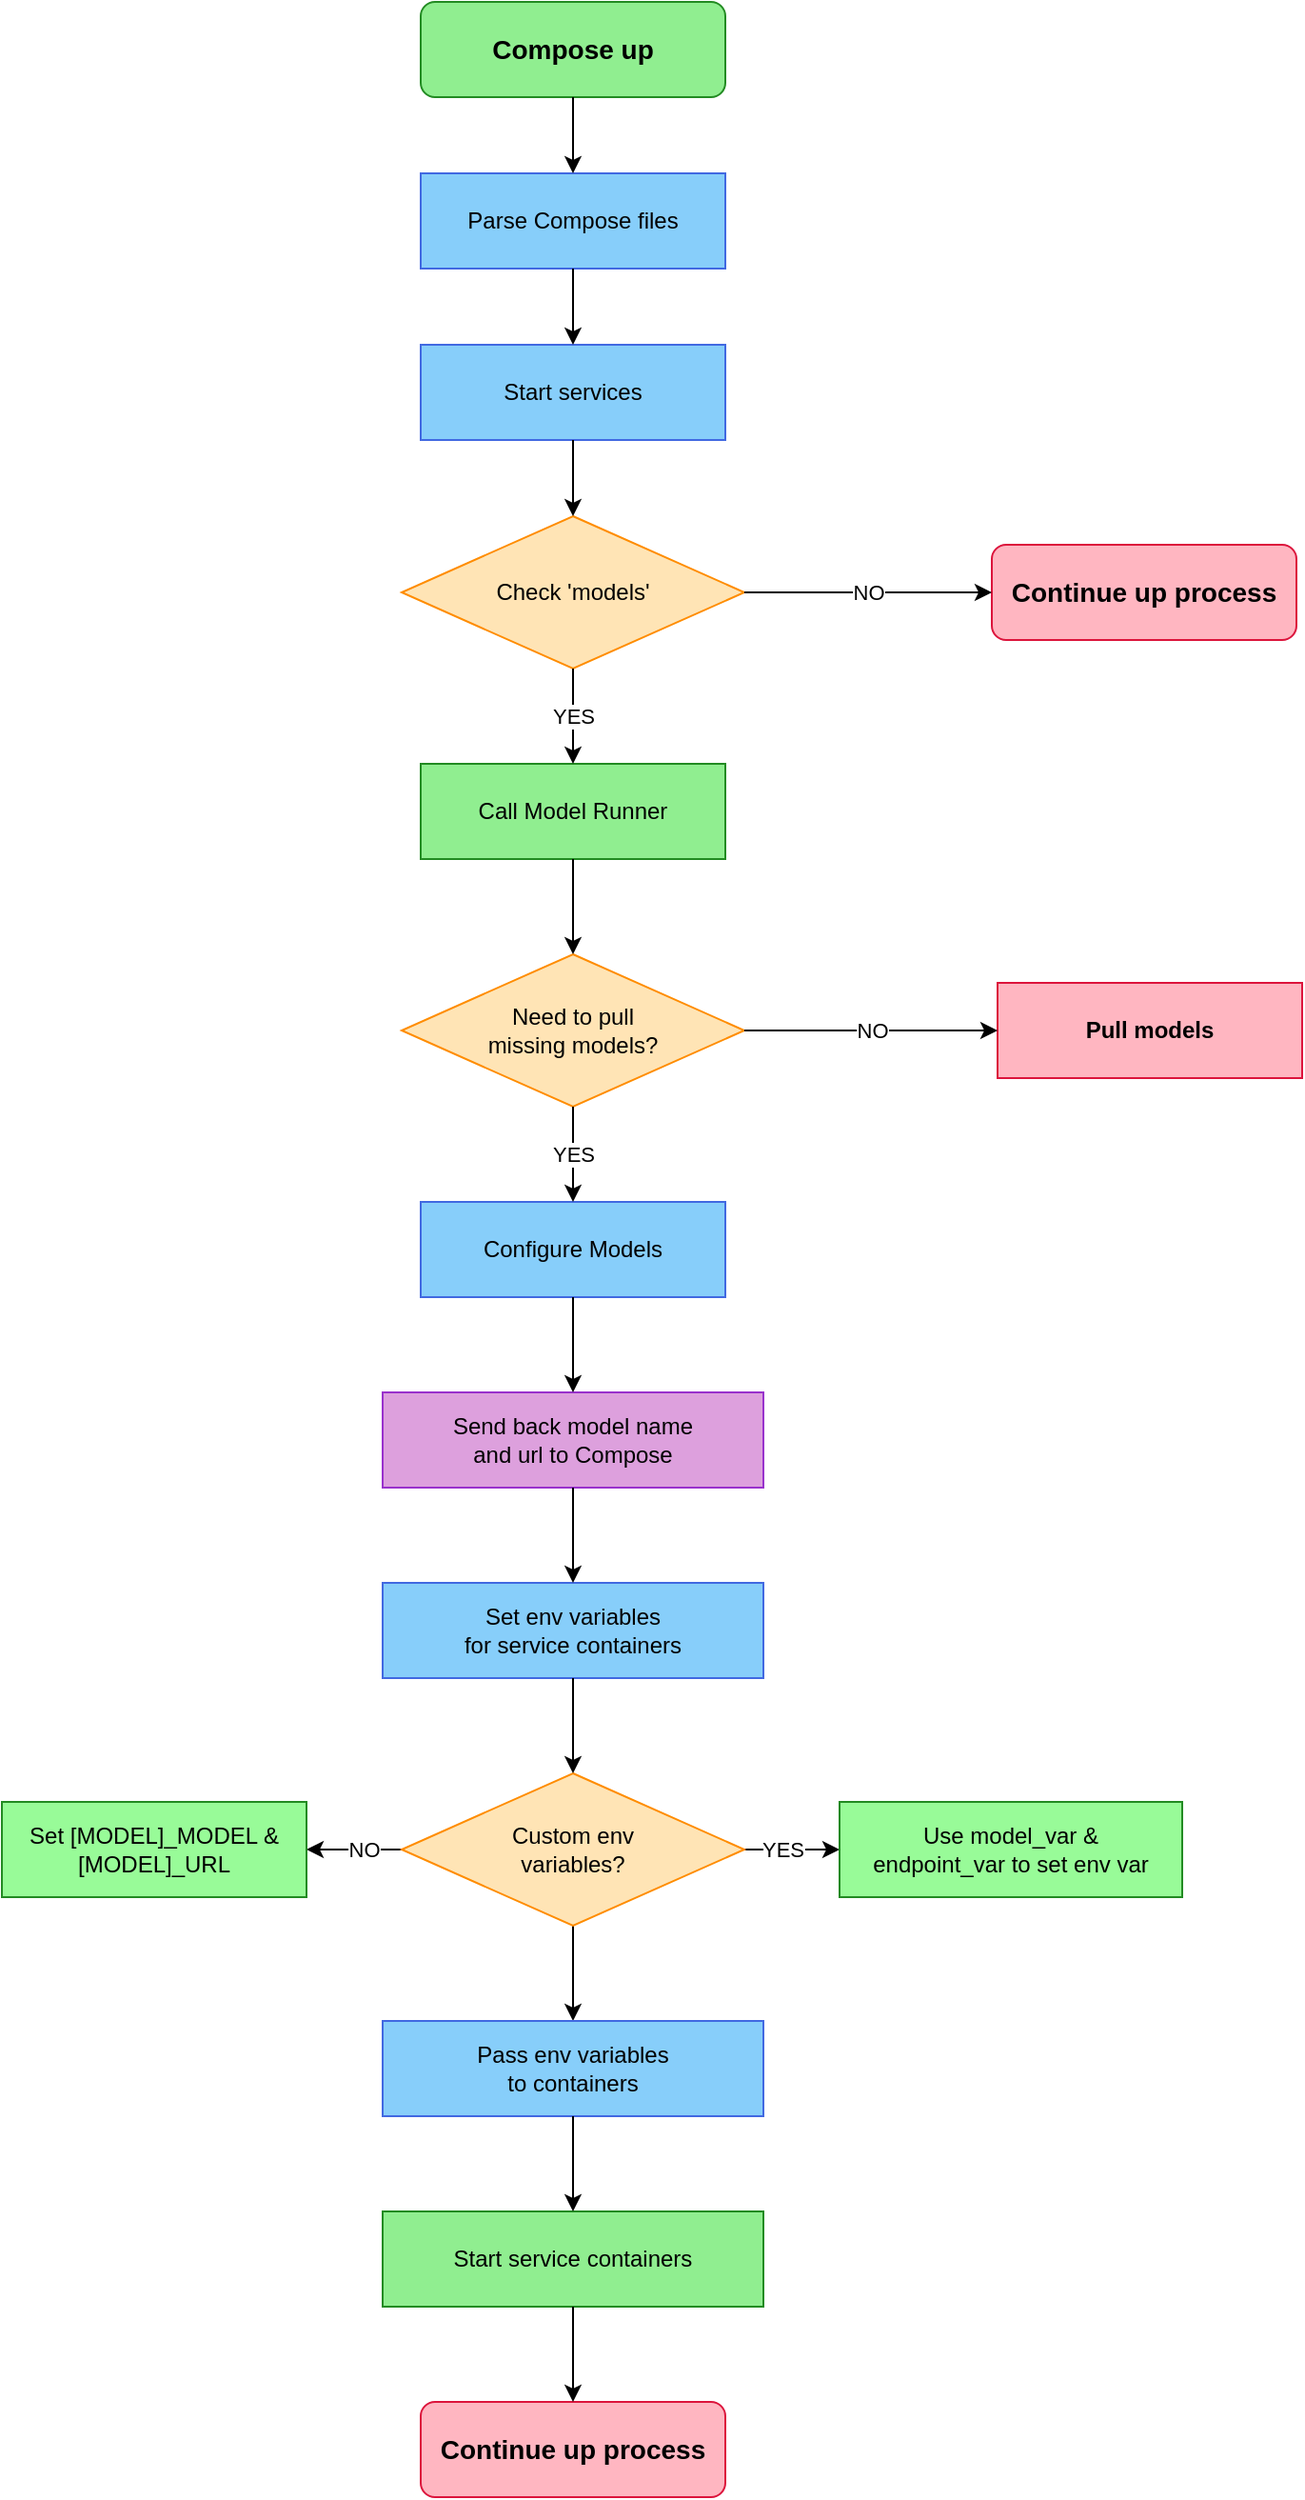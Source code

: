 <mxfile>
    <diagram name="Compose Model Management" id="compose-flow">
        <mxGraphModel dx="781" dy="637" grid="1" gridSize="10" guides="1" tooltips="1" connect="1" arrows="1" fold="1" page="1" pageScale="1" pageWidth="1169" pageHeight="827" math="0" shadow="0">
            <root>
                <mxCell id="0"/>
                <mxCell id="1" parent="0"/>
                <mxCell id="start" value="Compose up" style="rounded=1;whiteSpace=wrap;html=1;fillColor=#90EE90;strokeColor=#228B22;fontSize=14;fontStyle=1;" parent="1" vertex="1">
                    <mxGeometry x="500" y="40" width="160" height="50" as="geometry"/>
                </mxCell>
                <mxCell id="parse" value="Parse Compose files" style="rounded=0;whiteSpace=wrap;html=1;fillColor=#87CEFA;strokeColor=#4169E1;fontSize=12;" parent="1" vertex="1">
                    <mxGeometry x="500" y="130" width="160" height="50" as="geometry"/>
                </mxCell>
                <mxCell id="startSvc" value="Start services" style="rounded=0;whiteSpace=wrap;html=1;fillColor=#87CEFA;strokeColor=#4169E1;fontSize=12;" parent="1" vertex="1">
                    <mxGeometry x="500" y="220" width="160" height="50" as="geometry"/>
                </mxCell>
                <mxCell id="checkModels" value="Check &#39;models&#39;" style="rhombus;whiteSpace=wrap;html=1;fillColor=#FFE4B5;strokeColor=#FF8C00;fontSize=12;" parent="1" vertex="1">
                    <mxGeometry x="490" y="310" width="180" height="80" as="geometry"/>
                </mxCell>
                <mxCell id="continueNo" value="Continue up process" style="rounded=1;whiteSpace=wrap;html=1;fillColor=#FFB6C1;strokeColor=#DC143C;fontSize=14;fontStyle=1;" parent="1" vertex="1">
                    <mxGeometry x="800" y="325" width="160" height="50" as="geometry"/>
                </mxCell>
                <mxCell id="callMDR" value="Call Model Runner" style="rounded=0;whiteSpace=wrap;html=1;fillColor=#90EE90;strokeColor=#228B22;fontSize=12;" parent="1" vertex="1">
                    <mxGeometry x="500" y="440" width="160" height="50" as="geometry"/>
                </mxCell>
                <mxCell id="checkPull" value="Need to pull&lt;br&gt;missing models?" style="rhombus;whiteSpace=wrap;html=1;fillColor=#FFE4B5;strokeColor=#FF8C00;fontSize=12;" parent="1" vertex="1">
                    <mxGeometry x="490" y="540" width="180" height="80" as="geometry"/>
                </mxCell>
                <mxCell id="pullModels" value="Pull models" style="rounded=0;whiteSpace=wrap;html=1;fillColor=#FFB6C1;strokeColor=#DC143C;fontSize=12;fontStyle=1" parent="1" vertex="1">
                    <mxGeometry x="803" y="555" width="160" height="50" as="geometry"/>
                </mxCell>
                <mxCell id="configModels" value="Configure Models" style="rounded=0;whiteSpace=wrap;html=1;fillColor=#87CEFA;strokeColor=#4169E1;fontSize=12;" parent="1" vertex="1">
                    <mxGeometry x="500" y="670" width="160" height="50" as="geometry"/>
                </mxCell>
                <mxCell id="sendInfo" value="Send back model name&lt;br&gt;and url to Compose" style="rounded=0;whiteSpace=wrap;html=1;fillColor=#DDA0DD;strokeColor=#9932CC;fontSize=12;" parent="1" vertex="1">
                    <mxGeometry x="480" y="770" width="200" height="50" as="geometry"/>
                </mxCell>
                <mxCell id="prepareEnv" value="Set env variables&lt;br&gt;for service containers" style="rounded=0;whiteSpace=wrap;html=1;fillColor=#87CEFA;strokeColor=#4169E1;fontSize=12;" parent="1" vertex="1">
                    <mxGeometry x="480" y="870" width="200" height="50" as="geometry"/>
                </mxCell>
                <mxCell id="6" value="" style="edgeStyle=none;html=1;" edge="1" parent="1" source="checkCustom" target="passEnvs">
                    <mxGeometry relative="1" as="geometry"/>
                </mxCell>
                <mxCell id="8" value="" style="edgeStyle=none;html=1;" edge="1" parent="1" source="checkCustom" target="setDefault">
                    <mxGeometry relative="1" as="geometry"/>
                </mxCell>
                <mxCell id="11" value="NO" style="edgeLabel;html=1;align=center;verticalAlign=middle;resizable=0;points=[];" vertex="1" connectable="0" parent="8">
                    <mxGeometry x="-0.48" relative="1" as="geometry">
                        <mxPoint x="-7" as="offset"/>
                    </mxGeometry>
                </mxCell>
                <mxCell id="9" value="" style="edgeStyle=none;html=1;" edge="1" parent="1" source="checkCustom" target="setCustom">
                    <mxGeometry relative="1" as="geometry"/>
                </mxCell>
                <mxCell id="10" value="YES" style="edgeLabel;html=1;align=center;verticalAlign=middle;resizable=0;points=[];" vertex="1" connectable="0" parent="9">
                    <mxGeometry x="-0.32" y="-3" relative="1" as="geometry">
                        <mxPoint x="3" y="-3" as="offset"/>
                    </mxGeometry>
                </mxCell>
                <mxCell id="checkCustom" value="Custom env&lt;br&gt;variables?" style="rhombus;whiteSpace=wrap;html=1;fillColor=#FFE4B5;strokeColor=#FF8C00;fontSize=12;" parent="1" vertex="1">
                    <mxGeometry x="490" y="970" width="180" height="80" as="geometry"/>
                </mxCell>
                <mxCell id="setDefault" value="Set [MODEL]_MODEL &amp;&lt;br&gt;[MODEL]_URL" style="rounded=0;whiteSpace=wrap;html=1;fillColor=#98FB98;strokeColor=#228B22;fontSize=12;" parent="1" vertex="1">
                    <mxGeometry x="280" y="985" width="160" height="50" as="geometry"/>
                </mxCell>
                <mxCell id="setCustom" value="Use model_var &amp;&lt;br&gt;endpoint_var to set env var" style="rounded=0;whiteSpace=wrap;html=1;fillColor=#98FB98;strokeColor=#228B22;fontSize=12;" parent="1" vertex="1">
                    <mxGeometry x="720" y="985" width="180" height="50" as="geometry"/>
                </mxCell>
                <mxCell id="passEnvs" value="Pass env variables&lt;br&gt;to containers" style="rounded=0;whiteSpace=wrap;html=1;fillColor=#87CEFA;strokeColor=#4169E1;fontSize=12;" parent="1" vertex="1">
                    <mxGeometry x="480" y="1100" width="200" height="50" as="geometry"/>
                </mxCell>
                <mxCell id="startContainers" value="Start service containers" style="rounded=0;whiteSpace=wrap;html=1;fillColor=#90EE90;strokeColor=#228B22;fontSize=12;" parent="1" vertex="1">
                    <mxGeometry x="480" y="1200" width="200" height="50" as="geometry"/>
                </mxCell>
                <mxCell id="continueFinal" value="Continue up process" style="rounded=1;whiteSpace=wrap;html=1;fillColor=#FFB6C1;strokeColor=#DC143C;fontSize=14;fontStyle=1;" parent="1" vertex="1">
                    <mxGeometry x="500" y="1300" width="160" height="50" as="geometry"/>
                </mxCell>
                <mxCell id="arrow1" value="" style="edgeStyle=orthogonalEdgeStyle;rounded=0;orthogonalLoop=1;jettySize=auto;html=1;" parent="1" source="start" target="parse" edge="1">
                    <mxGeometry relative="1" as="geometry"/>
                </mxCell>
                <mxCell id="arrow2" value="" style="edgeStyle=orthogonalEdgeStyle;rounded=0;orthogonalLoop=1;jettySize=auto;html=1;" parent="1" source="parse" target="startSvc" edge="1">
                    <mxGeometry relative="1" as="geometry"/>
                </mxCell>
                <mxCell id="arrow3" value="" style="edgeStyle=orthogonalEdgeStyle;rounded=0;orthogonalLoop=1;jettySize=auto;html=1;" parent="1" source="startSvc" target="checkModels" edge="1">
                    <mxGeometry relative="1" as="geometry"/>
                </mxCell>
                <mxCell id="arrow4" value="NO" style="edgeStyle=orthogonalEdgeStyle;rounded=0;orthogonalLoop=1;jettySize=auto;html=1;startArrow=none;startFill=0;" parent="1" source="checkModels" target="continueNo" edge="1">
                    <mxGeometry relative="1" as="geometry"/>
                </mxCell>
                <mxCell id="arrow5" value="YES" style="edgeStyle=orthogonalEdgeStyle;rounded=0;orthogonalLoop=1;jettySize=auto;html=1;startArrow=none;startFill=0;" parent="1" source="checkModels" target="callMDR" edge="1">
                    <mxGeometry relative="1" as="geometry"/>
                </mxCell>
                <mxCell id="arrow6" value="" style="edgeStyle=orthogonalEdgeStyle;rounded=0;orthogonalLoop=1;jettySize=auto;html=1;" parent="1" source="callMDR" target="checkPull" edge="1">
                    <mxGeometry relative="1" as="geometry"/>
                </mxCell>
                <mxCell id="arrow7" value="NO" style="edgeStyle=orthogonalEdgeStyle;rounded=0;orthogonalLoop=1;jettySize=auto;html=1;" parent="1" source="checkPull" target="pullModels" edge="1">
                    <mxGeometry relative="1" as="geometry"/>
                </mxCell>
                <mxCell id="arrow8" value="YES" style="edgeStyle=orthogonalEdgeStyle;rounded=0;orthogonalLoop=1;jettySize=auto;html=1;startArrow=none;startFill=0;" parent="1" source="checkPull" target="configModels" edge="1">
                    <mxGeometry relative="1" as="geometry"/>
                </mxCell>
                <mxCell id="arrow10" value="" style="edgeStyle=orthogonalEdgeStyle;rounded=0;orthogonalLoop=1;jettySize=auto;html=1;" parent="1" source="configModels" target="sendInfo" edge="1">
                    <mxGeometry relative="1" as="geometry"/>
                </mxCell>
                <mxCell id="arrow11" value="" style="edgeStyle=orthogonalEdgeStyle;rounded=0;orthogonalLoop=1;jettySize=auto;html=1;" parent="1" source="sendInfo" target="prepareEnv" edge="1">
                    <mxGeometry relative="1" as="geometry"/>
                </mxCell>
                <mxCell id="arrow12" value="" style="edgeStyle=orthogonalEdgeStyle;rounded=0;orthogonalLoop=1;jettySize=auto;html=1;" parent="1" source="prepareEnv" target="checkCustom" edge="1">
                    <mxGeometry relative="1" as="geometry"/>
                </mxCell>
                <mxCell id="arrow17" value="" style="edgeStyle=orthogonalEdgeStyle;rounded=0;orthogonalLoop=1;jettySize=auto;html=1;" parent="1" source="passEnvs" target="startContainers" edge="1">
                    <mxGeometry relative="1" as="geometry"/>
                </mxCell>
                <mxCell id="arrow18" value="" style="edgeStyle=orthogonalEdgeStyle;rounded=0;orthogonalLoop=1;jettySize=auto;html=1;" parent="1" source="startContainers" target="continueFinal" edge="1">
                    <mxGeometry relative="1" as="geometry"/>
                </mxCell>
            </root>
        </mxGraphModel>
    </diagram>
</mxfile>